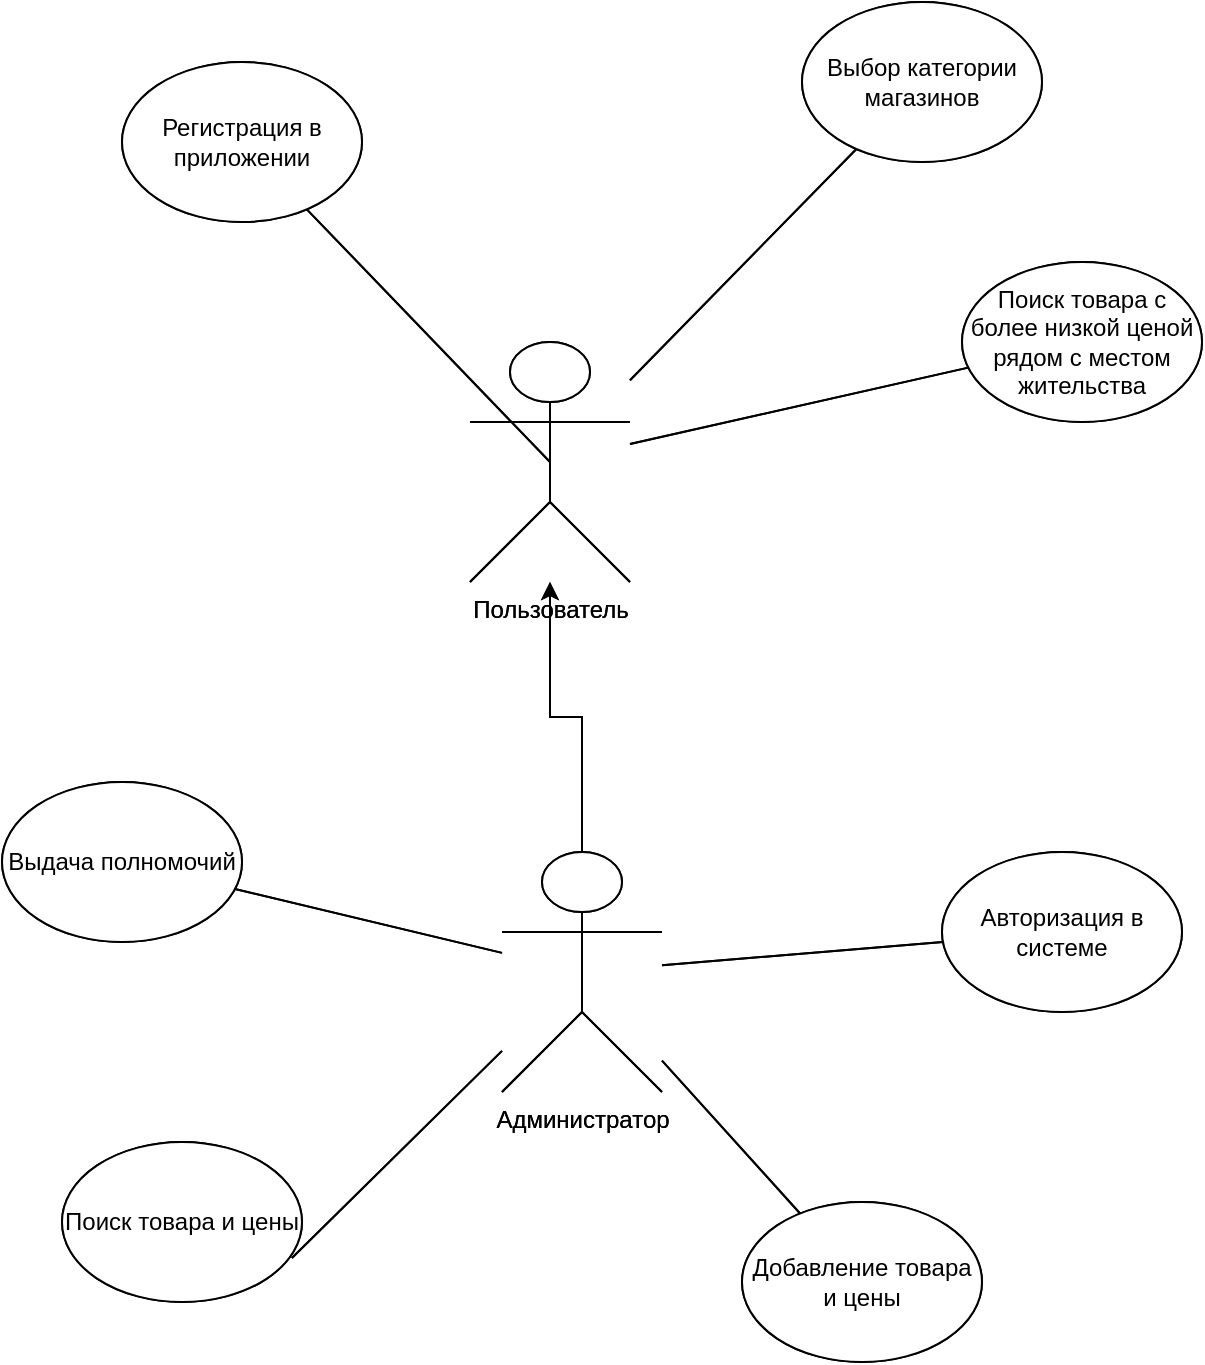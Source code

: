 <mxfile version="13.9.9" type="device"><diagram id="FepEtCwTV33IIGv_oiPH" name="Страница 1"><mxGraphModel dx="668" dy="806" grid="1" gridSize="10" guides="1" tooltips="1" connect="1" arrows="1" fold="1" page="1" pageScale="1" pageWidth="827" pageHeight="1169" math="0" shadow="0"><root><mxCell id="0"/><mxCell id="1" parent="0"/><mxCell id="7KX2OhFkcHFHr2IjirTN-3" value="" style="edgeStyle=orthogonalEdgeStyle;rounded=0;orthogonalLoop=1;jettySize=auto;html=1;" edge="1" parent="1" source="7KX2OhFkcHFHr2IjirTN-1" target="7KX2OhFkcHFHr2IjirTN-2"><mxGeometry relative="1" as="geometry"/></mxCell><mxCell id="7KX2OhFkcHFHr2IjirTN-1" value="Администратор" style="shape=umlActor;verticalLabelPosition=bottom;verticalAlign=top;html=1;outlineConnect=0;" vertex="1" parent="1"><mxGeometry x="350" y="465" width="80" height="120" as="geometry"/></mxCell><mxCell id="7KX2OhFkcHFHr2IjirTN-2" value="Пользователь" style="shape=umlActor;verticalLabelPosition=bottom;verticalAlign=top;html=1;outlineConnect=0;" vertex="1" parent="1"><mxGeometry x="334" y="210" width="80" height="120" as="geometry"/></mxCell><mxCell id="7KX2OhFkcHFHr2IjirTN-4" value="Регистрация в приложении" style="ellipse;whiteSpace=wrap;html=1;" vertex="1" parent="1"><mxGeometry x="160" y="70" width="120" height="80" as="geometry"/></mxCell><mxCell id="7KX2OhFkcHFHr2IjirTN-5" value="" style="endArrow=none;html=1;entryX=0.5;entryY=0.5;entryDx=0;entryDy=0;entryPerimeter=0;" edge="1" parent="1" source="7KX2OhFkcHFHr2IjirTN-4" target="7KX2OhFkcHFHr2IjirTN-2"><mxGeometry width="50" height="50" relative="1" as="geometry"><mxPoint x="280" y="170" as="sourcePoint"/><mxPoint x="330" y="120" as="targetPoint"/></mxGeometry></mxCell><mxCell id="7KX2OhFkcHFHr2IjirTN-6" value="Выбор категории магазинов" style="ellipse;whiteSpace=wrap;html=1;" vertex="1" parent="1"><mxGeometry x="500" y="40" width="120" height="80" as="geometry"/></mxCell><mxCell id="7KX2OhFkcHFHr2IjirTN-7" value="Поиск товара с более низкой ценой рядом с местом жительства" style="ellipse;whiteSpace=wrap;html=1;" vertex="1" parent="1"><mxGeometry x="580" y="170" width="120" height="80" as="geometry"/></mxCell><mxCell id="7KX2OhFkcHFHr2IjirTN-8" value="" style="endArrow=none;html=1;" edge="1" parent="1" source="7KX2OhFkcHFHr2IjirTN-2" target="7KX2OhFkcHFHr2IjirTN-6"><mxGeometry width="50" height="50" relative="1" as="geometry"><mxPoint x="380" y="440" as="sourcePoint"/><mxPoint x="430" y="390" as="targetPoint"/></mxGeometry></mxCell><mxCell id="7KX2OhFkcHFHr2IjirTN-9" value="" style="endArrow=none;html=1;" edge="1" parent="1" source="7KX2OhFkcHFHr2IjirTN-2" target="7KX2OhFkcHFHr2IjirTN-7"><mxGeometry width="50" height="50" relative="1" as="geometry"><mxPoint x="380" y="440" as="sourcePoint"/><mxPoint x="430" y="390" as="targetPoint"/></mxGeometry></mxCell><mxCell id="7KX2OhFkcHFHr2IjirTN-10" value="Поиск товара и цены" style="ellipse;whiteSpace=wrap;html=1;" vertex="1" parent="1"><mxGeometry x="130" y="610" width="120" height="80" as="geometry"/></mxCell><mxCell id="7KX2OhFkcHFHr2IjirTN-11" value="Выдача полномочий" style="ellipse;whiteSpace=wrap;html=1;" vertex="1" parent="1"><mxGeometry x="100" y="430" width="120" height="80" as="geometry"/></mxCell><mxCell id="7KX2OhFkcHFHr2IjirTN-12" value="Добавление товара и цены" style="ellipse;whiteSpace=wrap;html=1;" vertex="1" parent="1"><mxGeometry x="470" y="640" width="120" height="80" as="geometry"/></mxCell><mxCell id="7KX2OhFkcHFHr2IjirTN-13" value="Авторизация в системе" style="ellipse;whiteSpace=wrap;html=1;" vertex="1" parent="1"><mxGeometry x="570" y="465" width="120" height="80" as="geometry"/></mxCell><mxCell id="7KX2OhFkcHFHr2IjirTN-14" value="" style="endArrow=none;html=1;" edge="1" parent="1" source="7KX2OhFkcHFHr2IjirTN-1" target="7KX2OhFkcHFHr2IjirTN-11"><mxGeometry width="50" height="50" relative="1" as="geometry"><mxPoint x="170" y="520" as="sourcePoint"/><mxPoint x="220" y="470" as="targetPoint"/></mxGeometry></mxCell><mxCell id="7KX2OhFkcHFHr2IjirTN-15" value="" style="endArrow=none;html=1;exitX=0.958;exitY=0.725;exitDx=0;exitDy=0;exitPerimeter=0;" edge="1" parent="1" source="7KX2OhFkcHFHr2IjirTN-10" target="7KX2OhFkcHFHr2IjirTN-1"><mxGeometry width="50" height="50" relative="1" as="geometry"><mxPoint x="300" y="630" as="sourcePoint"/><mxPoint x="350" y="580" as="targetPoint"/></mxGeometry></mxCell><mxCell id="7KX2OhFkcHFHr2IjirTN-16" value="" style="endArrow=none;html=1;" edge="1" parent="1" source="7KX2OhFkcHFHr2IjirTN-1" target="7KX2OhFkcHFHr2IjirTN-13"><mxGeometry width="50" height="50" relative="1" as="geometry"><mxPoint x="380" y="440" as="sourcePoint"/><mxPoint x="430" y="390" as="targetPoint"/></mxGeometry></mxCell><mxCell id="7KX2OhFkcHFHr2IjirTN-17" value="" style="endArrow=none;html=1;" edge="1" parent="1" source="7KX2OhFkcHFHr2IjirTN-1" target="7KX2OhFkcHFHr2IjirTN-12"><mxGeometry width="50" height="50" relative="1" as="geometry"><mxPoint x="380" y="440" as="sourcePoint"/><mxPoint x="430" y="390" as="targetPoint"/></mxGeometry></mxCell><mxCell id="7KX2OhFkcHFHr2IjirTN-18" value="" style="edgeStyle=orthogonalEdgeStyle;rounded=0;orthogonalLoop=1;jettySize=auto;html=1;" edge="1" parent="1" source="7KX2OhFkcHFHr2IjirTN-19" target="7KX2OhFkcHFHr2IjirTN-20"><mxGeometry relative="1" as="geometry"/></mxCell><mxCell id="7KX2OhFkcHFHr2IjirTN-19" value="Администратор" style="shape=umlActor;verticalLabelPosition=bottom;verticalAlign=top;html=1;outlineConnect=0;" vertex="1" parent="1"><mxGeometry x="350" y="465" width="80" height="120" as="geometry"/></mxCell><mxCell id="7KX2OhFkcHFHr2IjirTN-20" value="Пользователь" style="shape=umlActor;verticalLabelPosition=bottom;verticalAlign=top;html=1;outlineConnect=0;" vertex="1" parent="1"><mxGeometry x="334" y="210" width="80" height="120" as="geometry"/></mxCell><mxCell id="7KX2OhFkcHFHr2IjirTN-21" value="Регистрация в приложении" style="ellipse;whiteSpace=wrap;html=1;" vertex="1" parent="1"><mxGeometry x="160" y="70" width="120" height="80" as="geometry"/></mxCell><mxCell id="7KX2OhFkcHFHr2IjirTN-22" value="" style="endArrow=none;html=1;entryX=0.5;entryY=0.5;entryDx=0;entryDy=0;entryPerimeter=0;" edge="1" parent="1" source="7KX2OhFkcHFHr2IjirTN-21" target="7KX2OhFkcHFHr2IjirTN-20"><mxGeometry width="50" height="50" relative="1" as="geometry"><mxPoint x="280" y="170" as="sourcePoint"/><mxPoint x="330" y="120" as="targetPoint"/></mxGeometry></mxCell><mxCell id="7KX2OhFkcHFHr2IjirTN-23" value="Выбор категории магазинов" style="ellipse;whiteSpace=wrap;html=1;" vertex="1" parent="1"><mxGeometry x="500" y="40" width="120" height="80" as="geometry"/></mxCell><mxCell id="7KX2OhFkcHFHr2IjirTN-24" value="Поиск товара с более низкой ценой рядом с местом жительства" style="ellipse;whiteSpace=wrap;html=1;" vertex="1" parent="1"><mxGeometry x="580" y="170" width="120" height="80" as="geometry"/></mxCell><mxCell id="7KX2OhFkcHFHr2IjirTN-25" value="" style="endArrow=none;html=1;" edge="1" parent="1" source="7KX2OhFkcHFHr2IjirTN-20" target="7KX2OhFkcHFHr2IjirTN-23"><mxGeometry width="50" height="50" relative="1" as="geometry"><mxPoint x="380" y="440" as="sourcePoint"/><mxPoint x="430" y="390" as="targetPoint"/></mxGeometry></mxCell><mxCell id="7KX2OhFkcHFHr2IjirTN-26" value="" style="endArrow=none;html=1;" edge="1" parent="1" source="7KX2OhFkcHFHr2IjirTN-20" target="7KX2OhFkcHFHr2IjirTN-24"><mxGeometry width="50" height="50" relative="1" as="geometry"><mxPoint x="380" y="440" as="sourcePoint"/><mxPoint x="430" y="390" as="targetPoint"/></mxGeometry></mxCell><mxCell id="7KX2OhFkcHFHr2IjirTN-27" value="Поиск товара и цены" style="ellipse;whiteSpace=wrap;html=1;" vertex="1" parent="1"><mxGeometry x="130" y="610" width="120" height="80" as="geometry"/></mxCell><mxCell id="7KX2OhFkcHFHr2IjirTN-28" value="Выдача полномочий" style="ellipse;whiteSpace=wrap;html=1;" vertex="1" parent="1"><mxGeometry x="100" y="430" width="120" height="80" as="geometry"/></mxCell><mxCell id="7KX2OhFkcHFHr2IjirTN-29" value="Добавление товара и цены" style="ellipse;whiteSpace=wrap;html=1;" vertex="1" parent="1"><mxGeometry x="470" y="640" width="120" height="80" as="geometry"/></mxCell><mxCell id="7KX2OhFkcHFHr2IjirTN-30" value="Авторизация в системе" style="ellipse;whiteSpace=wrap;html=1;" vertex="1" parent="1"><mxGeometry x="570" y="465" width="120" height="80" as="geometry"/></mxCell><mxCell id="7KX2OhFkcHFHr2IjirTN-31" value="" style="endArrow=none;html=1;" edge="1" parent="1" source="7KX2OhFkcHFHr2IjirTN-19" target="7KX2OhFkcHFHr2IjirTN-28"><mxGeometry width="50" height="50" relative="1" as="geometry"><mxPoint x="170" y="520" as="sourcePoint"/><mxPoint x="220" y="470" as="targetPoint"/></mxGeometry></mxCell><mxCell id="7KX2OhFkcHFHr2IjirTN-32" value="" style="endArrow=none;html=1;exitX=0.958;exitY=0.725;exitDx=0;exitDy=0;exitPerimeter=0;" edge="1" parent="1" source="7KX2OhFkcHFHr2IjirTN-27" target="7KX2OhFkcHFHr2IjirTN-19"><mxGeometry width="50" height="50" relative="1" as="geometry"><mxPoint x="300" y="630" as="sourcePoint"/><mxPoint x="350" y="580" as="targetPoint"/></mxGeometry></mxCell><mxCell id="7KX2OhFkcHFHr2IjirTN-33" value="" style="endArrow=none;html=1;" edge="1" parent="1" source="7KX2OhFkcHFHr2IjirTN-19" target="7KX2OhFkcHFHr2IjirTN-30"><mxGeometry width="50" height="50" relative="1" as="geometry"><mxPoint x="380" y="440" as="sourcePoint"/><mxPoint x="430" y="390" as="targetPoint"/></mxGeometry></mxCell><mxCell id="7KX2OhFkcHFHr2IjirTN-34" value="" style="endArrow=none;html=1;" edge="1" parent="1" source="7KX2OhFkcHFHr2IjirTN-19" target="7KX2OhFkcHFHr2IjirTN-29"><mxGeometry width="50" height="50" relative="1" as="geometry"><mxPoint x="380" y="440" as="sourcePoint"/><mxPoint x="430" y="390" as="targetPoint"/></mxGeometry></mxCell></root></mxGraphModel></diagram></mxfile>